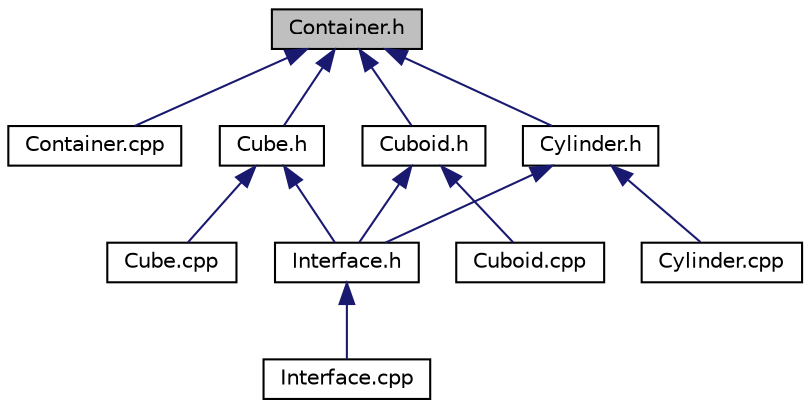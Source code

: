 digraph "Container.h"
{
  edge [fontname="Helvetica",fontsize="10",labelfontname="Helvetica",labelfontsize="10"];
  node [fontname="Helvetica",fontsize="10",shape=record];
  Node1 [label="Container.h",height=0.2,width=0.4,color="black", fillcolor="grey75", style="filled", fontcolor="black"];
  Node1 -> Node2 [dir="back",color="midnightblue",fontsize="10",style="solid"];
  Node2 [label="Container.cpp",height=0.2,width=0.4,color="black", fillcolor="white", style="filled",URL="$Container_8cpp.html"];
  Node1 -> Node3 [dir="back",color="midnightblue",fontsize="10",style="solid"];
  Node3 [label="Cube.h",height=0.2,width=0.4,color="black", fillcolor="white", style="filled",URL="$Cube_8h.html"];
  Node3 -> Node4 [dir="back",color="midnightblue",fontsize="10",style="solid"];
  Node4 [label="Cube.cpp",height=0.2,width=0.4,color="black", fillcolor="white", style="filled",URL="$Cube_8cpp.html"];
  Node3 -> Node5 [dir="back",color="midnightblue",fontsize="10",style="solid"];
  Node5 [label="Interface.h",height=0.2,width=0.4,color="black", fillcolor="white", style="filled",URL="$Interface_8h.html"];
  Node5 -> Node6 [dir="back",color="midnightblue",fontsize="10",style="solid"];
  Node6 [label="Interface.cpp",height=0.2,width=0.4,color="black", fillcolor="white", style="filled",URL="$Interface_8cpp.html"];
  Node1 -> Node7 [dir="back",color="midnightblue",fontsize="10",style="solid"];
  Node7 [label="Cuboid.h",height=0.2,width=0.4,color="black", fillcolor="white", style="filled",URL="$Cuboid_8h.html"];
  Node7 -> Node8 [dir="back",color="midnightblue",fontsize="10",style="solid"];
  Node8 [label="Cuboid.cpp",height=0.2,width=0.4,color="black", fillcolor="white", style="filled",URL="$Cuboid_8cpp.html"];
  Node7 -> Node5 [dir="back",color="midnightblue",fontsize="10",style="solid"];
  Node1 -> Node9 [dir="back",color="midnightblue",fontsize="10",style="solid"];
  Node9 [label="Cylinder.h",height=0.2,width=0.4,color="black", fillcolor="white", style="filled",URL="$Cylinder_8h.html"];
  Node9 -> Node10 [dir="back",color="midnightblue",fontsize="10",style="solid"];
  Node10 [label="Cylinder.cpp",height=0.2,width=0.4,color="black", fillcolor="white", style="filled",URL="$Cylinder_8cpp.html"];
  Node9 -> Node5 [dir="back",color="midnightblue",fontsize="10",style="solid"];
}

